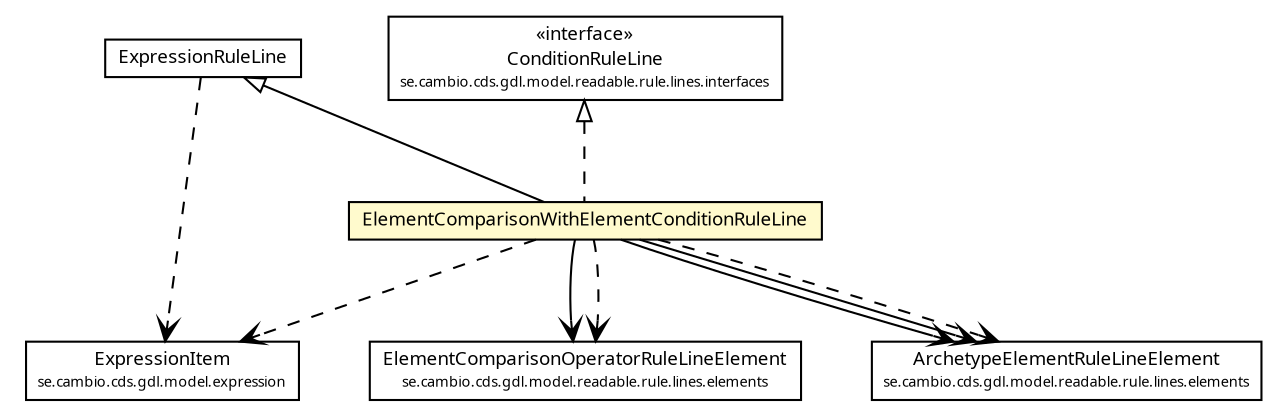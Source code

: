 #!/usr/local/bin/dot
#
# Class diagram 
# Generated by UMLGraph version R5_6 (http://www.umlgraph.org/)
#

digraph G {
	edge [fontname="Trebuchet MS",fontsize=10,labelfontname="Trebuchet MS",labelfontsize=10];
	node [fontname="Trebuchet MS",fontsize=10,shape=plaintext];
	nodesep=0.25;
	ranksep=0.5;
	// se.cambio.cds.gdl.model.expression.ExpressionItem
	c171348 [label=<<table title="se.cambio.cds.gdl.model.expression.ExpressionItem" border="0" cellborder="1" cellspacing="0" cellpadding="2" port="p" href="../../../expression/ExpressionItem.html">
		<tr><td><table border="0" cellspacing="0" cellpadding="1">
<tr><td align="center" balign="center"><font face="Trebuchet MS"> ExpressionItem </font></td></tr>
<tr><td align="center" balign="center"><font face="Trebuchet MS" point-size="7.0"> se.cambio.cds.gdl.model.expression </font></td></tr>
		</table></td></tr>
		</table>>, URL="../../../expression/ExpressionItem.html", fontname="Trebuchet MS", fontcolor="black", fontsize=9.0];
	// se.cambio.cds.gdl.model.readable.rule.lines.ExpressionRuleLine
	c171533 [label=<<table title="se.cambio.cds.gdl.model.readable.rule.lines.ExpressionRuleLine" border="0" cellborder="1" cellspacing="0" cellpadding="2" port="p" href="./ExpressionRuleLine.html">
		<tr><td><table border="0" cellspacing="0" cellpadding="1">
<tr><td align="center" balign="center"><font face="Trebuchet MS"> ExpressionRuleLine </font></td></tr>
		</table></td></tr>
		</table>>, URL="./ExpressionRuleLine.html", fontname="Trebuchet MS", fontcolor="black", fontsize=9.0];
	// se.cambio.cds.gdl.model.readable.rule.lines.ElementComparisonWithElementConditionRuleLine
	c171536 [label=<<table title="se.cambio.cds.gdl.model.readable.rule.lines.ElementComparisonWithElementConditionRuleLine" border="0" cellborder="1" cellspacing="0" cellpadding="2" port="p" bgcolor="lemonChiffon" href="./ElementComparisonWithElementConditionRuleLine.html">
		<tr><td><table border="0" cellspacing="0" cellpadding="1">
<tr><td align="center" balign="center"><font face="Trebuchet MS"> ElementComparisonWithElementConditionRuleLine </font></td></tr>
		</table></td></tr>
		</table>>, URL="./ElementComparisonWithElementConditionRuleLine.html", fontname="Trebuchet MS", fontcolor="black", fontsize=9.0];
	// se.cambio.cds.gdl.model.readable.rule.lines.elements.ElementComparisonOperatorRuleLineElement
	c171555 [label=<<table title="se.cambio.cds.gdl.model.readable.rule.lines.elements.ElementComparisonOperatorRuleLineElement" border="0" cellborder="1" cellspacing="0" cellpadding="2" port="p" href="./elements/ElementComparisonOperatorRuleLineElement.html">
		<tr><td><table border="0" cellspacing="0" cellpadding="1">
<tr><td align="center" balign="center"><font face="Trebuchet MS"> ElementComparisonOperatorRuleLineElement </font></td></tr>
<tr><td align="center" balign="center"><font face="Trebuchet MS" point-size="7.0"> se.cambio.cds.gdl.model.readable.rule.lines.elements </font></td></tr>
		</table></td></tr>
		</table>>, URL="./elements/ElementComparisonOperatorRuleLineElement.html", fontname="Trebuchet MS", fontcolor="black", fontsize=9.0];
	// se.cambio.cds.gdl.model.readable.rule.lines.elements.ArchetypeElementRuleLineElement
	c171561 [label=<<table title="se.cambio.cds.gdl.model.readable.rule.lines.elements.ArchetypeElementRuleLineElement" border="0" cellborder="1" cellspacing="0" cellpadding="2" port="p" href="./elements/ArchetypeElementRuleLineElement.html">
		<tr><td><table border="0" cellspacing="0" cellpadding="1">
<tr><td align="center" balign="center"><font face="Trebuchet MS"> ArchetypeElementRuleLineElement </font></td></tr>
<tr><td align="center" balign="center"><font face="Trebuchet MS" point-size="7.0"> se.cambio.cds.gdl.model.readable.rule.lines.elements </font></td></tr>
		</table></td></tr>
		</table>>, URL="./elements/ArchetypeElementRuleLineElement.html", fontname="Trebuchet MS", fontcolor="black", fontsize=9.0];
	// se.cambio.cds.gdl.model.readable.rule.lines.interfaces.ConditionRuleLine
	c171568 [label=<<table title="se.cambio.cds.gdl.model.readable.rule.lines.interfaces.ConditionRuleLine" border="0" cellborder="1" cellspacing="0" cellpadding="2" port="p" href="./interfaces/ConditionRuleLine.html">
		<tr><td><table border="0" cellspacing="0" cellpadding="1">
<tr><td align="center" balign="center"> &#171;interface&#187; </td></tr>
<tr><td align="center" balign="center"><font face="Trebuchet MS"> ConditionRuleLine </font></td></tr>
<tr><td align="center" balign="center"><font face="Trebuchet MS" point-size="7.0"> se.cambio.cds.gdl.model.readable.rule.lines.interfaces </font></td></tr>
		</table></td></tr>
		</table>>, URL="./interfaces/ConditionRuleLine.html", fontname="Trebuchet MS", fontcolor="black", fontsize=9.0];
	//se.cambio.cds.gdl.model.readable.rule.lines.ElementComparisonWithElementConditionRuleLine extends se.cambio.cds.gdl.model.readable.rule.lines.ExpressionRuleLine
	c171533:p -> c171536:p [dir=back,arrowtail=empty];
	//se.cambio.cds.gdl.model.readable.rule.lines.ElementComparisonWithElementConditionRuleLine implements se.cambio.cds.gdl.model.readable.rule.lines.interfaces.ConditionRuleLine
	c171568:p -> c171536:p [dir=back,arrowtail=empty,style=dashed];
	// se.cambio.cds.gdl.model.readable.rule.lines.ElementComparisonWithElementConditionRuleLine NAVASSOC se.cambio.cds.gdl.model.readable.rule.lines.elements.ArchetypeElementRuleLineElement
	c171536:p -> c171561:p [taillabel="", label="", headlabel="", fontname="Trebuchet MS", fontcolor="black", fontsize=10.0, color="black", arrowhead=open];
	// se.cambio.cds.gdl.model.readable.rule.lines.ElementComparisonWithElementConditionRuleLine NAVASSOC se.cambio.cds.gdl.model.readable.rule.lines.elements.ElementComparisonOperatorRuleLineElement
	c171536:p -> c171555:p [taillabel="", label="", headlabel="", fontname="Trebuchet MS", fontcolor="black", fontsize=10.0, color="black", arrowhead=open];
	// se.cambio.cds.gdl.model.readable.rule.lines.ElementComparisonWithElementConditionRuleLine NAVASSOC se.cambio.cds.gdl.model.readable.rule.lines.elements.ArchetypeElementRuleLineElement
	c171536:p -> c171561:p [taillabel="", label="", headlabel="", fontname="Trebuchet MS", fontcolor="black", fontsize=10.0, color="black", arrowhead=open];
	// se.cambio.cds.gdl.model.readable.rule.lines.ExpressionRuleLine DEPEND se.cambio.cds.gdl.model.expression.ExpressionItem
	c171533:p -> c171348:p [taillabel="", label="", headlabel="", fontname="Trebuchet MS", fontcolor="black", fontsize=10.0, color="black", arrowhead=open, style=dashed];
	// se.cambio.cds.gdl.model.readable.rule.lines.ElementComparisonWithElementConditionRuleLine DEPEND se.cambio.cds.gdl.model.readable.rule.lines.elements.ElementComparisonOperatorRuleLineElement
	c171536:p -> c171555:p [taillabel="", label="", headlabel="", fontname="Trebuchet MS", fontcolor="black", fontsize=10.0, color="black", arrowhead=open, style=dashed];
	// se.cambio.cds.gdl.model.readable.rule.lines.ElementComparisonWithElementConditionRuleLine DEPEND se.cambio.cds.gdl.model.expression.ExpressionItem
	c171536:p -> c171348:p [taillabel="", label="", headlabel="", fontname="Trebuchet MS", fontcolor="black", fontsize=10.0, color="black", arrowhead=open, style=dashed];
	// se.cambio.cds.gdl.model.readable.rule.lines.ElementComparisonWithElementConditionRuleLine DEPEND se.cambio.cds.gdl.model.readable.rule.lines.elements.ArchetypeElementRuleLineElement
	c171536:p -> c171561:p [taillabel="", label="", headlabel="", fontname="Trebuchet MS", fontcolor="black", fontsize=10.0, color="black", arrowhead=open, style=dashed];
}

